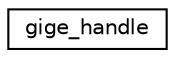 digraph "Graphical Class Hierarchy"
{
 // INTERACTIVE_SVG=YES
  edge [fontname="Helvetica",fontsize="10",labelfontname="Helvetica",labelfontsize="10"];
  node [fontname="Helvetica",fontsize="10",shape=record];
  rankdir="LR";
  Node0 [label="gige_handle",height=0.2,width=0.4,color="black", fillcolor="white", style="filled",URL="$structgige__handle.html"];
}
